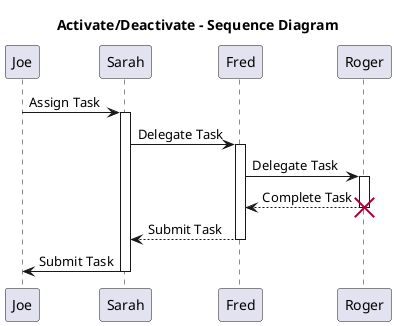 @startuml Activate_Deactivate

title Activate/Deactivate - Sequence Diagram

Joe -> Sarah: Assign Task
activate Sarah

Sarah -> Fred: Delegate Task
activate Fred

Fred -> Roger: Delegate Task
activate Roger

Roger --> Fred: Complete Task
destroy Roger

Fred --> Sarah: Submit Task
deactivate Fred

Sarah -> Joe: Submit Task
deactivate Sarah



@enduml
